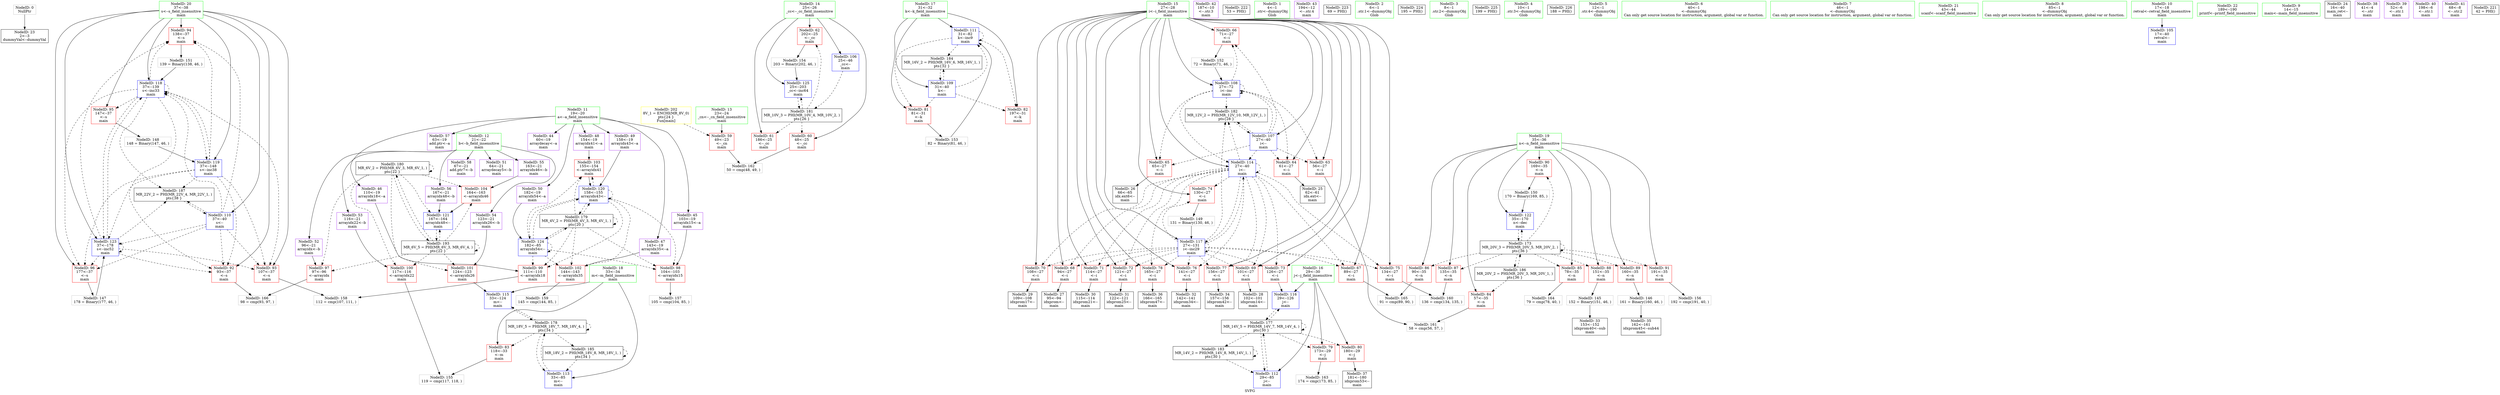digraph "SVFG" {
	label="SVFG";

	Node0x559d05cdca00 [shape=record,color=grey,label="{NodeID: 0\nNullPtr}"];
	Node0x559d05cdca00 -> Node0x559d05cdc0c0[style=solid];
	Node0x559d05d0cf90 [shape=record,color=black,label="{NodeID: 180\nMR_6V_2 = PHI(MR_6V_3, MR_6V_1, )\npts\{22 \}\n}"];
	Node0x559d05d0cf90 -> Node0x559d05cfa630[style=dashed];
	Node0x559d05d0cf90 -> Node0x559d05cfa8a0[style=dashed];
	Node0x559d05d0cf90 -> Node0x559d05cfa970[style=dashed];
	Node0x559d05d0cf90 -> Node0x559d05cfabe0[style=dashed];
	Node0x559d05d0cf90 -> Node0x559d05d000f0[style=dashed];
	Node0x559d05d0cf90 -> Node0x559d05d0cf90[style=dashed];
	Node0x559d05d0cf90 -> Node0x559d05cfe590[style=dashed];
	Node0x559d05cfa630 [shape=record,color=red,label="{NodeID: 97\n97\<--96\n\<--arrayidx\nmain\n}"];
	Node0x559d05cfa630 -> Node0x559d05d03260[style=solid];
	Node0x559d05cf95f0 [shape=record,color=green,label="{NodeID: 14\n25\<--26\n_cc\<--_cc_field_insensitive\nmain\n}"];
	Node0x559d05cf95f0 -> Node0x559d05cfbf40[style=solid];
	Node0x559d05cf95f0 -> Node0x559d05cfc010[style=solid];
	Node0x559d05cf95f0 -> Node0x559d05cfc0e0[style=solid];
	Node0x559d05cf95f0 -> Node0x559d05cfad80[style=solid];
	Node0x559d05cf95f0 -> Node0x559d05d00430[style=solid];
	Node0x559d05cfb190 [shape=record,color=blue,label="{NodeID: 111\n31\<--82\nk\<--inc9\nmain\n}"];
	Node0x559d05cfb190 -> Node0x559d05cfd050[style=dashed];
	Node0x559d05cfb190 -> Node0x559d05cfd120[style=dashed];
	Node0x559d05cfb190 -> Node0x559d05cfb190[style=dashed];
	Node0x559d05cfb190 -> Node0x559d05d0e390[style=dashed];
	Node0x559d05cdc4d0 [shape=record,color=black,label="{NodeID: 28\n102\<--101\nidxprom14\<--\nmain\n}"];
	Node0x559d05d00430 [shape=record,color=blue,label="{NodeID: 125\n25\<--203\n_cc\<--inc64\nmain\n}"];
	Node0x559d05d00430 -> Node0x559d05d0d490[style=dashed];
	Node0x559d05cfa080 [shape=record,color=purple,label="{NodeID: 42\n187\<--10\n\<--.str.3\nmain\n}"];
	Node0x559d05b21960 [shape=record,color=black,label="{NodeID: 222\n53 = PHI()\n}"];
	Node0x559d05cfbc00 [shape=record,color=purple,label="{NodeID: 56\n167\<--21\narrayidx48\<--b\nmain\n}"];
	Node0x559d05cfbc00 -> Node0x559d05d000f0[style=solid];
	Node0x559d05d01ee0 [shape=record,color=grey,label="{NodeID: 153\n82 = Binary(81, 46, )\n}"];
	Node0x559d05d01ee0 -> Node0x559d05cfb190[style=solid];
	Node0x559d05cfc760 [shape=record,color=red,label="{NodeID: 70\n108\<--27\n\<--i\nmain\n}"];
	Node0x559d05cfc760 -> Node0x559d05cdc5a0[style=solid];
	Node0x559d05cfd2c0 [shape=record,color=red,label="{NodeID: 84\n57\<--35\n\<--n\nmain\n}"];
	Node0x559d05cfd2c0 -> Node0x559d05d02ae0[style=solid];
	Node0x559d05cdbbc0 [shape=record,color=green,label="{NodeID: 1\n4\<--1\n.str\<--dummyObj\nGlob }"];
	Node0x559d05d0d490 [shape=record,color=black,label="{NodeID: 181\nMR_10V_3 = PHI(MR_10V_4, MR_10V_2, )\npts\{26 \}\n}"];
	Node0x559d05d0d490 -> Node0x559d05cfbf40[style=dashed];
	Node0x559d05d0d490 -> Node0x559d05cfc010[style=dashed];
	Node0x559d05d0d490 -> Node0x559d05cfc0e0[style=dashed];
	Node0x559d05d0d490 -> Node0x559d05d00430[style=dashed];
	Node0x559d05cfa700 [shape=record,color=red,label="{NodeID: 98\n104\<--103\n\<--arrayidx15\nmain\n}"];
	Node0x559d05cfa700 -> Node0x559d05d024e0[style=solid];
	Node0x559d05cdcba0 [shape=record,color=green,label="{NodeID: 15\n27\<--28\ni\<--i_field_insensitive\nmain\n}"];
	Node0x559d05cdcba0 -> Node0x559d05cfc1b0[style=solid];
	Node0x559d05cdcba0 -> Node0x559d05cfc280[style=solid];
	Node0x559d05cdcba0 -> Node0x559d05cfc350[style=solid];
	Node0x559d05cdcba0 -> Node0x559d05cfc420[style=solid];
	Node0x559d05cdcba0 -> Node0x559d05cfc4f0[style=solid];
	Node0x559d05cdcba0 -> Node0x559d05cfc5c0[style=solid];
	Node0x559d05cdcba0 -> Node0x559d05cfc690[style=solid];
	Node0x559d05cdcba0 -> Node0x559d05cfc760[style=solid];
	Node0x559d05cdcba0 -> Node0x559d05cfc830[style=solid];
	Node0x559d05cdcba0 -> Node0x559d05cfc900[style=solid];
	Node0x559d05cdcba0 -> Node0x559d05cfc9d0[style=solid];
	Node0x559d05cdcba0 -> Node0x559d05cfcaa0[style=solid];
	Node0x559d05cdcba0 -> Node0x559d05cfcb70[style=solid];
	Node0x559d05cdcba0 -> Node0x559d05cfcc40[style=solid];
	Node0x559d05cdcba0 -> Node0x559d05cfcd10[style=solid];
	Node0x559d05cdcba0 -> Node0x559d05cfcde0[style=solid];
	Node0x559d05cdcba0 -> Node0x559d05cfae50[style=solid];
	Node0x559d05cdcba0 -> Node0x559d05cfaf20[style=solid];
	Node0x559d05cdcba0 -> Node0x559d05cfb400[style=solid];
	Node0x559d05cdcba0 -> Node0x559d05cffdb0[style=solid];
	Node0x559d05cfb260 [shape=record,color=blue,label="{NodeID: 112\n29\<--85\nj\<--\nmain\n}"];
	Node0x559d05cfb260 -> Node0x559d05d0c090[style=dashed];
	Node0x559d05cdc5a0 [shape=record,color=black,label="{NodeID: 29\n109\<--108\nidxprom17\<--\nmain\n}"];
	Node0x559d05cfa150 [shape=record,color=purple,label="{NodeID: 43\n194\<--12\n\<--.str.4\nmain\n}"];
	Node0x559d05d20b10 [shape=record,color=black,label="{NodeID: 223\n69 = PHI()\n}"];
	Node0x559d05cfbcd0 [shape=record,color=purple,label="{NodeID: 57\n63\<--19\nadd.ptr\<--a\nmain\n}"];
	Node0x559d05d02060 [shape=record,color=grey,label="{NodeID: 154\n203 = Binary(202, 46, )\n}"];
	Node0x559d05d02060 -> Node0x559d05d00430[style=solid];
	Node0x559d05cfc830 [shape=record,color=red,label="{NodeID: 71\n114\<--27\n\<--i\nmain\n}"];
	Node0x559d05cfc830 -> Node0x559d05cdc670[style=solid];
	Node0x559d05cfd390 [shape=record,color=red,label="{NodeID: 85\n78\<--35\n\<--n\nmain\n}"];
	Node0x559d05cfd390 -> Node0x559d05d02f60[style=solid];
	Node0x559d05cdb770 [shape=record,color=green,label="{NodeID: 2\n6\<--1\n.str.1\<--dummyObj\nGlob }"];
	Node0x559d05d0d990 [shape=record,color=black,label="{NodeID: 182\nMR_12V_2 = PHI(MR_12V_10, MR_12V_1, )\npts\{28 \}\n}"];
	Node0x559d05d0d990 -> Node0x559d05cfae50[style=dashed];
	Node0x559d05cfa7d0 [shape=record,color=red,label="{NodeID: 99\n111\<--110\n\<--arrayidx18\nmain\n}"];
	Node0x559d05cfa7d0 -> Node0x559d05d02660[style=solid];
	Node0x559d05cdcc70 [shape=record,color=green,label="{NodeID: 16\n29\<--30\nj\<--j_field_insensitive\nmain\n}"];
	Node0x559d05cdcc70 -> Node0x559d05cfceb0[style=solid];
	Node0x559d05cdcc70 -> Node0x559d05cfcf80[style=solid];
	Node0x559d05cdcc70 -> Node0x559d05cfb260[style=solid];
	Node0x559d05cdcc70 -> Node0x559d05cffce0[style=solid];
	Node0x559d05cfb330 [shape=record,color=blue,label="{NodeID: 113\n33\<--85\nm\<--\nmain\n}"];
	Node0x559d05cfb330 -> Node0x559d05d0c590[style=dashed];
	Node0x559d05cdc670 [shape=record,color=black,label="{NodeID: 30\n115\<--114\nidxprom21\<--\nmain\n}"];
	Node0x559d05cfa220 [shape=record,color=purple,label="{NodeID: 44\n60\<--19\narraydecay\<--a\nmain\n}"];
	Node0x559d05d20c10 [shape=record,color=black,label="{NodeID: 224\n195 = PHI()\n}"];
	Node0x559d05cfbda0 [shape=record,color=purple,label="{NodeID: 58\n67\<--21\nadd.ptr7\<--b\nmain\n}"];
	Node0x559d05d021e0 [shape=record,color=grey,label="{NodeID: 155\n119 = cmp(117, 118, )\n}"];
	Node0x559d05cfc900 [shape=record,color=red,label="{NodeID: 72\n121\<--27\n\<--i\nmain\n}"];
	Node0x559d05cfc900 -> Node0x559d05cdc740[style=solid];
	Node0x559d05cfd460 [shape=record,color=red,label="{NodeID: 86\n90\<--35\n\<--n\nmain\n}"];
	Node0x559d05cfd460 -> Node0x559d05d030e0[style=solid];
	Node0x559d05cdcec0 [shape=record,color=green,label="{NodeID: 3\n8\<--1\n.str.2\<--dummyObj\nGlob }"];
	Node0x559d05d0de90 [shape=record,color=black,label="{NodeID: 183\nMR_14V_2 = PHI(MR_14V_8, MR_14V_1, )\npts\{30 \}\n}"];
	Node0x559d05d0de90 -> Node0x559d05cfb260[style=dashed];
	Node0x559d05d0de90 -> Node0x559d05d0de90[style=dashed];
	Node0x559d05cfa8a0 [shape=record,color=red,label="{NodeID: 100\n117\<--116\n\<--arrayidx22\nmain\n}"];
	Node0x559d05cfa8a0 -> Node0x559d05d021e0[style=solid];
	Node0x559d05cdcd40 [shape=record,color=green,label="{NodeID: 17\n31\<--32\nk\<--k_field_insensitive\nmain\n}"];
	Node0x559d05cdcd40 -> Node0x559d05cfd050[style=solid];
	Node0x559d05cdcd40 -> Node0x559d05cfd120[style=solid];
	Node0x559d05cdcd40 -> Node0x559d05cfaff0[style=solid];
	Node0x559d05cdcd40 -> Node0x559d05cfb190[style=solid];
	Node0x559d05cfb400 [shape=record,color=blue,label="{NodeID: 114\n27\<--40\ni\<--\nmain\n}"];
	Node0x559d05cfb400 -> Node0x559d05cfc4f0[style=dashed];
	Node0x559d05cfb400 -> Node0x559d05cfc5c0[style=dashed];
	Node0x559d05cfb400 -> Node0x559d05cfc690[style=dashed];
	Node0x559d05cfb400 -> Node0x559d05cfc760[style=dashed];
	Node0x559d05cfb400 -> Node0x559d05cfc830[style=dashed];
	Node0x559d05cfb400 -> Node0x559d05cfc900[style=dashed];
	Node0x559d05cfb400 -> Node0x559d05cfc9d0[style=dashed];
	Node0x559d05cfb400 -> Node0x559d05cfcaa0[style=dashed];
	Node0x559d05cfb400 -> Node0x559d05cfcb70[style=dashed];
	Node0x559d05cfb400 -> Node0x559d05cfcc40[style=dashed];
	Node0x559d05cfb400 -> Node0x559d05cfcd10[style=dashed];
	Node0x559d05cfb400 -> Node0x559d05cfcde0[style=dashed];
	Node0x559d05cfb400 -> Node0x559d05cfb400[style=dashed];
	Node0x559d05cfb400 -> Node0x559d05cffdb0[style=dashed];
	Node0x559d05cfb400 -> Node0x559d05d0d990[style=dashed];
	Node0x559d05cdc740 [shape=record,color=black,label="{NodeID: 31\n122\<--121\nidxprom25\<--\nmain\n}"];
	Node0x559d05cfa2f0 [shape=record,color=purple,label="{NodeID: 45\n103\<--19\narrayidx15\<--a\nmain\n}"];
	Node0x559d05cfa2f0 -> Node0x559d05cfa700[style=solid];
	Node0x559d05d20d10 [shape=record,color=black,label="{NodeID: 225\n199 = PHI()\n}"];
	Node0x559d05cfbe70 [shape=record,color=red,label="{NodeID: 59\n49\<--23\n\<--_cn\nmain\n}"];
	Node0x559d05cfbe70 -> Node0x559d05d02c60[style=solid];
	Node0x559d05d02360 [shape=record,color=grey,label="{NodeID: 156\n192 = cmp(191, 40, )\n}"];
	Node0x559d05cfc9d0 [shape=record,color=red,label="{NodeID: 73\n126\<--27\n\<--i\nmain\n}"];
	Node0x559d05cfc9d0 -> Node0x559d05cffce0[style=solid];
	Node0x559d05cfd530 [shape=record,color=red,label="{NodeID: 87\n135\<--35\n\<--n\nmain\n}"];
	Node0x559d05cfd530 -> Node0x559d05d02960[style=solid];
	Node0x559d05cdcf50 [shape=record,color=green,label="{NodeID: 4\n10\<--1\n.str.3\<--dummyObj\nGlob }"];
	Node0x559d05d0e390 [shape=record,color=black,label="{NodeID: 184\nMR_16V_2 = PHI(MR_16V_6, MR_16V_1, )\npts\{32 \}\n}"];
	Node0x559d05d0e390 -> Node0x559d05cfaff0[style=dashed];
	Node0x559d05cfa970 [shape=record,color=red,label="{NodeID: 101\n124\<--123\n\<--arrayidx26\nmain\n}"];
	Node0x559d05cfa970 -> Node0x559d05cfb4d0[style=solid];
	Node0x559d05cdbcb0 [shape=record,color=green,label="{NodeID: 18\n33\<--34\nm\<--m_field_insensitive\nmain\n}"];
	Node0x559d05cdbcb0 -> Node0x559d05cfd1f0[style=solid];
	Node0x559d05cdbcb0 -> Node0x559d05cfb330[style=solid];
	Node0x559d05cdbcb0 -> Node0x559d05cfb4d0[style=solid];
	Node0x559d05cfb4d0 [shape=record,color=blue,label="{NodeID: 115\n33\<--124\nm\<--\nmain\n}"];
	Node0x559d05cfb4d0 -> Node0x559d05d0c590[style=dashed];
	Node0x559d05cdc810 [shape=record,color=black,label="{NodeID: 32\n142\<--141\nidxprom34\<--\nmain\n}"];
	Node0x559d05cfa3c0 [shape=record,color=purple,label="{NodeID: 46\n110\<--19\narrayidx18\<--a\nmain\n}"];
	Node0x559d05cfa3c0 -> Node0x559d05cfa7d0[style=solid];
	Node0x559d05d20e10 [shape=record,color=black,label="{NodeID: 226\n188 = PHI()\n}"];
	Node0x559d05cfbf40 [shape=record,color=red,label="{NodeID: 60\n48\<--25\n\<--_cc\nmain\n}"];
	Node0x559d05cfbf40 -> Node0x559d05d02c60[style=solid];
	Node0x559d05d024e0 [shape=record,color=grey,label="{NodeID: 157\n105 = cmp(104, 85, )\n}"];
	Node0x559d05cfcaa0 [shape=record,color=red,label="{NodeID: 74\n130\<--27\n\<--i\nmain\n}"];
	Node0x559d05cfcaa0 -> Node0x559d05d018e0[style=solid];
	Node0x559d05cfd600 [shape=record,color=red,label="{NodeID: 88\n151\<--35\n\<--n\nmain\n}"];
	Node0x559d05cfd600 -> Node0x559d05d012e0[style=solid];
	Node0x559d05cf9110 [shape=record,color=green,label="{NodeID: 5\n12\<--1\n.str.4\<--dummyObj\nGlob }"];
	Node0x559d05d0e890 [shape=record,color=black,label="{NodeID: 185\nMR_18V_2 = PHI(MR_18V_8, MR_18V_1, )\npts\{34 \}\n}"];
	Node0x559d05d0e890 -> Node0x559d05cfb330[style=dashed];
	Node0x559d05d0e890 -> Node0x559d05d0e890[style=dashed];
	Node0x559d05cfaa40 [shape=record,color=red,label="{NodeID: 102\n144\<--143\n\<--arrayidx35\nmain\n}"];
	Node0x559d05cfaa40 -> Node0x559d05d027e0[style=solid];
	Node0x559d05cdbd80 [shape=record,color=green,label="{NodeID: 19\n35\<--36\nn\<--n_field_insensitive\nmain\n}"];
	Node0x559d05cdbd80 -> Node0x559d05cfd2c0[style=solid];
	Node0x559d05cdbd80 -> Node0x559d05cfd390[style=solid];
	Node0x559d05cdbd80 -> Node0x559d05cfd460[style=solid];
	Node0x559d05cdbd80 -> Node0x559d05cfd530[style=solid];
	Node0x559d05cdbd80 -> Node0x559d05cfd600[style=solid];
	Node0x559d05cdbd80 -> Node0x559d05cfd6d0[style=solid];
	Node0x559d05cdbd80 -> Node0x559d05cfd7a0[style=solid];
	Node0x559d05cdbd80 -> Node0x559d05cfd870[style=solid];
	Node0x559d05cdbd80 -> Node0x559d05d001c0[style=solid];
	Node0x559d05cffce0 [shape=record,color=blue,label="{NodeID: 116\n29\<--126\nj\<--\nmain\n}"];
	Node0x559d05cffce0 -> Node0x559d05d0c090[style=dashed];
	Node0x559d05cf9a30 [shape=record,color=black,label="{NodeID: 33\n153\<--152\nidxprom40\<--sub\nmain\n}"];
	Node0x559d05cfa490 [shape=record,color=purple,label="{NodeID: 47\n143\<--19\narrayidx35\<--a\nmain\n}"];
	Node0x559d05cfa490 -> Node0x559d05cfaa40[style=solid];
	Node0x559d05cfc010 [shape=record,color=red,label="{NodeID: 61\n186\<--25\n\<--_cc\nmain\n}"];
	Node0x559d05d02660 [shape=record,color=grey,label="{NodeID: 158\n112 = cmp(107, 111, )\n}"];
	Node0x559d05cfcb70 [shape=record,color=red,label="{NodeID: 75\n134\<--27\n\<--i\nmain\n}"];
	Node0x559d05cfcb70 -> Node0x559d05d02960[style=solid];
	Node0x559d05cfd6d0 [shape=record,color=red,label="{NodeID: 89\n160\<--35\n\<--n\nmain\n}"];
	Node0x559d05cfd6d0 -> Node0x559d05d01460[style=solid];
	Node0x559d05cf91a0 [shape=record,color=green,label="{NodeID: 6\n40\<--1\n\<--dummyObj\nCan only get source location for instruction, argument, global var or function.}"];
	Node0x559d05d0ed90 [shape=record,color=black,label="{NodeID: 186\nMR_20V_2 = PHI(MR_20V_3, MR_20V_1, )\npts\{36 \}\n}"];
	Node0x559d05d0ed90 -> Node0x559d05cfd2c0[style=dashed];
	Node0x559d05d0ed90 -> Node0x559d05d0ac90[style=dashed];
	Node0x559d05cfab10 [shape=record,color=red,label="{NodeID: 103\n155\<--154\n\<--arrayidx41\nmain\n}"];
	Node0x559d05cfab10 -> Node0x559d05d00020[style=solid];
	Node0x559d05cdbe50 [shape=record,color=green,label="{NodeID: 20\n37\<--38\ns\<--s_field_insensitive\nmain\n}"];
	Node0x559d05cdbe50 -> Node0x559d05cfd940[style=solid];
	Node0x559d05cdbe50 -> Node0x559d05cfda10[style=solid];
	Node0x559d05cdbe50 -> Node0x559d05cfdae0[style=solid];
	Node0x559d05cdbe50 -> Node0x559d05cfdbb0[style=solid];
	Node0x559d05cdbe50 -> Node0x559d05cfa560[style=solid];
	Node0x559d05cdbe50 -> Node0x559d05cfb0c0[style=solid];
	Node0x559d05cdbe50 -> Node0x559d05cffe80[style=solid];
	Node0x559d05cdbe50 -> Node0x559d05cfff50[style=solid];
	Node0x559d05cdbe50 -> Node0x559d05d00290[style=solid];
	Node0x559d05cffdb0 [shape=record,color=blue,label="{NodeID: 117\n27\<--131\ni\<--inc29\nmain\n}"];
	Node0x559d05cffdb0 -> Node0x559d05cfc4f0[style=dashed];
	Node0x559d05cffdb0 -> Node0x559d05cfc5c0[style=dashed];
	Node0x559d05cffdb0 -> Node0x559d05cfc690[style=dashed];
	Node0x559d05cffdb0 -> Node0x559d05cfc760[style=dashed];
	Node0x559d05cffdb0 -> Node0x559d05cfc830[style=dashed];
	Node0x559d05cffdb0 -> Node0x559d05cfc900[style=dashed];
	Node0x559d05cffdb0 -> Node0x559d05cfc9d0[style=dashed];
	Node0x559d05cffdb0 -> Node0x559d05cfcaa0[style=dashed];
	Node0x559d05cffdb0 -> Node0x559d05cfcb70[style=dashed];
	Node0x559d05cffdb0 -> Node0x559d05cfcc40[style=dashed];
	Node0x559d05cffdb0 -> Node0x559d05cfcd10[style=dashed];
	Node0x559d05cffdb0 -> Node0x559d05cfcde0[style=dashed];
	Node0x559d05cffdb0 -> Node0x559d05cfb400[style=dashed];
	Node0x559d05cffdb0 -> Node0x559d05cffdb0[style=dashed];
	Node0x559d05cffdb0 -> Node0x559d05d0d990[style=dashed];
	Node0x559d05cf9ac0 [shape=record,color=black,label="{NodeID: 34\n157\<--156\nidxprom42\<--\nmain\n}"];
	Node0x559d05cfb580 [shape=record,color=purple,label="{NodeID: 48\n154\<--19\narrayidx41\<--a\nmain\n}"];
	Node0x559d05cfb580 -> Node0x559d05cfab10[style=solid];
	Node0x559d05d012e0 [shape=record,color=grey,label="{NodeID: 145\n152 = Binary(151, 46, )\n}"];
	Node0x559d05d012e0 -> Node0x559d05cf9a30[style=solid];
	Node0x559d05cfc0e0 [shape=record,color=red,label="{NodeID: 62\n202\<--25\n\<--_cc\nmain\n}"];
	Node0x559d05cfc0e0 -> Node0x559d05d02060[style=solid];
	Node0x559d05d027e0 [shape=record,color=grey,label="{NodeID: 159\n145 = cmp(144, 85, )\n}"];
	Node0x559d05cfcc40 [shape=record,color=red,label="{NodeID: 76\n141\<--27\n\<--i\nmain\n}"];
	Node0x559d05cfcc40 -> Node0x559d05cdc810[style=solid];
	Node0x559d05d0ac90 [shape=record,color=black,label="{NodeID: 173\nMR_20V_3 = PHI(MR_20V_5, MR_20V_2, )\npts\{36 \}\n}"];
	Node0x559d05d0ac90 -> Node0x559d05cfd390[style=dashed];
	Node0x559d05d0ac90 -> Node0x559d05cfd460[style=dashed];
	Node0x559d05d0ac90 -> Node0x559d05cfd530[style=dashed];
	Node0x559d05d0ac90 -> Node0x559d05cfd600[style=dashed];
	Node0x559d05d0ac90 -> Node0x559d05cfd6d0[style=dashed];
	Node0x559d05d0ac90 -> Node0x559d05cfd7a0[style=dashed];
	Node0x559d05d0ac90 -> Node0x559d05cfd870[style=dashed];
	Node0x559d05d0ac90 -> Node0x559d05d001c0[style=dashed];
	Node0x559d05d0ac90 -> Node0x559d05d0ac90[style=dashed];
	Node0x559d05d0ac90 -> Node0x559d05d0ed90[style=dashed];
	Node0x559d05cfd7a0 [shape=record,color=red,label="{NodeID: 90\n169\<--35\n\<--n\nmain\n}"];
	Node0x559d05cfd7a0 -> Node0x559d05d01a60[style=solid];
	Node0x559d05cdb8c0 [shape=record,color=green,label="{NodeID: 7\n46\<--1\n\<--dummyObj\nCan only get source location for instruction, argument, global var or function.}"];
	Node0x559d05d0f290 [shape=record,color=black,label="{NodeID: 187\nMR_22V_2 = PHI(MR_22V_4, MR_22V_1, )\npts\{38 \}\n}"];
	Node0x559d05d0f290 -> Node0x559d05cfb0c0[style=dashed];
	Node0x559d05cfabe0 [shape=record,color=red,label="{NodeID: 104\n164\<--163\n\<--arrayidx46\nmain\n}"];
	Node0x559d05cfabe0 -> Node0x559d05d000f0[style=solid];
	Node0x559d05cdbf20 [shape=record,color=green,label="{NodeID: 21\n43\<--44\nscanf\<--scanf_field_insensitive\n}"];
	Node0x559d05cffe80 [shape=record,color=blue,label="{NodeID: 118\n37\<--139\ns\<--inc33\nmain\n}"];
	Node0x559d05cffe80 -> Node0x559d05cfd940[style=dashed];
	Node0x559d05cffe80 -> Node0x559d05cfda10[style=dashed];
	Node0x559d05cffe80 -> Node0x559d05cfdae0[style=dashed];
	Node0x559d05cffe80 -> Node0x559d05cfdbb0[style=dashed];
	Node0x559d05cffe80 -> Node0x559d05cfa560[style=dashed];
	Node0x559d05cffe80 -> Node0x559d05cffe80[style=dashed];
	Node0x559d05cffe80 -> Node0x559d05cfff50[style=dashed];
	Node0x559d05cffe80 -> Node0x559d05d00290[style=dashed];
	Node0x559d05cffe80 -> Node0x559d05d0f290[style=dashed];
	Node0x559d05cf9b50 [shape=record,color=black,label="{NodeID: 35\n162\<--161\nidxprom45\<--sub44\nmain\n}"];
	Node0x559d05cfb650 [shape=record,color=purple,label="{NodeID: 49\n158\<--19\narrayidx43\<--a\nmain\n}"];
	Node0x559d05cfb650 -> Node0x559d05d00020[style=solid];
	Node0x559d05d01460 [shape=record,color=grey,label="{NodeID: 146\n161 = Binary(160, 46, )\n}"];
	Node0x559d05d01460 -> Node0x559d05cf9b50[style=solid];
	Node0x559d05cfc1b0 [shape=record,color=red,label="{NodeID: 63\n56\<--27\n\<--i\nmain\n}"];
	Node0x559d05cfc1b0 -> Node0x559d05d02ae0[style=solid];
	Node0x559d05d02960 [shape=record,color=grey,label="{NodeID: 160\n136 = cmp(134, 135, )\n}"];
	Node0x559d05cfcd10 [shape=record,color=red,label="{NodeID: 77\n156\<--27\n\<--i\nmain\n}"];
	Node0x559d05cfcd10 -> Node0x559d05cf9ac0[style=solid];
	Node0x559d05cfd870 [shape=record,color=red,label="{NodeID: 91\n191\<--35\n\<--n\nmain\n}"];
	Node0x559d05cfd870 -> Node0x559d05d02360[style=solid];
	Node0x559d05cdb950 [shape=record,color=green,label="{NodeID: 8\n85\<--1\n\<--dummyObj\nCan only get source location for instruction, argument, global var or function.}"];
	Node0x559d05cfacb0 [shape=record,color=blue,label="{NodeID: 105\n17\<--40\nretval\<--\nmain\n}"];
	Node0x559d05cdbff0 [shape=record,color=green,label="{NodeID: 22\n189\<--190\nprintf\<--printf_field_insensitive\n}"];
	Node0x559d05d14f90 [shape=record,color=yellow,style=double,label="{NodeID: 202\n8V_1 = ENCHI(MR_8V_0)\npts\{24 \}\nFun[main]}"];
	Node0x559d05d14f90 -> Node0x559d05cfbe70[style=dashed];
	Node0x559d05cfff50 [shape=record,color=blue,label="{NodeID: 119\n37\<--148\ns\<--inc38\nmain\n}"];
	Node0x559d05cfff50 -> Node0x559d05cfd940[style=dashed];
	Node0x559d05cfff50 -> Node0x559d05cfda10[style=dashed];
	Node0x559d05cfff50 -> Node0x559d05cfdae0[style=dashed];
	Node0x559d05cfff50 -> Node0x559d05cfa560[style=dashed];
	Node0x559d05cfff50 -> Node0x559d05cffe80[style=dashed];
	Node0x559d05cfff50 -> Node0x559d05d00290[style=dashed];
	Node0x559d05cfff50 -> Node0x559d05d0f290[style=dashed];
	Node0x559d05cf9be0 [shape=record,color=black,label="{NodeID: 36\n166\<--165\nidxprom47\<--\nmain\n}"];
	Node0x559d05cfb720 [shape=record,color=purple,label="{NodeID: 50\n182\<--19\narrayidx54\<--a\nmain\n}"];
	Node0x559d05cfb720 -> Node0x559d05d00360[style=solid];
	Node0x559d05d015e0 [shape=record,color=grey,label="{NodeID: 147\n178 = Binary(177, 46, )\n}"];
	Node0x559d05d015e0 -> Node0x559d05d00290[style=solid];
	Node0x559d05cfc280 [shape=record,color=red,label="{NodeID: 64\n61\<--27\n\<--i\nmain\n}"];
	Node0x559d05cfc280 -> Node0x559d05cdc260[style=solid];
	Node0x559d05d02ae0 [shape=record,color=grey,label="{NodeID: 161\n58 = cmp(56, 57, )\n}"];
	Node0x559d05cfcde0 [shape=record,color=red,label="{NodeID: 78\n165\<--27\n\<--i\nmain\n}"];
	Node0x559d05cfcde0 -> Node0x559d05cf9be0[style=solid];
	Node0x559d05cfd940 [shape=record,color=red,label="{NodeID: 92\n93\<--37\n\<--s\nmain\n}"];
	Node0x559d05cfd940 -> Node0x559d05d03260[style=solid];
	Node0x559d05cdb9e0 [shape=record,color=green,label="{NodeID: 9\n14\<--15\nmain\<--main_field_insensitive\n}"];
	Node0x559d05cfad80 [shape=record,color=blue,label="{NodeID: 106\n25\<--46\n_cc\<--\nmain\n}"];
	Node0x559d05cfad80 -> Node0x559d05d0d490[style=dashed];
	Node0x559d05cdc0c0 [shape=record,color=black,label="{NodeID: 23\n2\<--3\ndummyVal\<--dummyVal\n}"];
	Node0x559d05d00020 [shape=record,color=blue,label="{NodeID: 120\n158\<--155\narrayidx43\<--\nmain\n}"];
	Node0x559d05d00020 -> Node0x559d05cfa700[style=dashed];
	Node0x559d05d00020 -> Node0x559d05cfa7d0[style=dashed];
	Node0x559d05d00020 -> Node0x559d05cfaa40[style=dashed];
	Node0x559d05d00020 -> Node0x559d05cfab10[style=dashed];
	Node0x559d05d00020 -> Node0x559d05d00020[style=dashed];
	Node0x559d05d00020 -> Node0x559d05d00360[style=dashed];
	Node0x559d05d00020 -> Node0x559d05d0ca90[style=dashed];
	Node0x559d05cf9c70 [shape=record,color=black,label="{NodeID: 37\n181\<--180\nidxprom53\<--\nmain\n}"];
	Node0x559d05cfb7f0 [shape=record,color=purple,label="{NodeID: 51\n64\<--21\narraydecay5\<--b\nmain\n}"];
	Node0x559d05d01760 [shape=record,color=grey,label="{NodeID: 148\n148 = Binary(147, 46, )\n}"];
	Node0x559d05d01760 -> Node0x559d05cfff50[style=solid];
	Node0x559d05cfc350 [shape=record,color=red,label="{NodeID: 65\n65\<--27\n\<--i\nmain\n}"];
	Node0x559d05cfc350 -> Node0x559d05cdc330[style=solid];
	Node0x559d05d02c60 [shape=record,color=grey,label="{NodeID: 162\n50 = cmp(48, 49, )\n}"];
	Node0x559d05cfceb0 [shape=record,color=red,label="{NodeID: 79\n173\<--29\n\<--j\nmain\n}"];
	Node0x559d05cfceb0 -> Node0x559d05d02de0[style=solid];
	Node0x559d05cfda10 [shape=record,color=red,label="{NodeID: 93\n107\<--37\n\<--s\nmain\n}"];
	Node0x559d05cfda10 -> Node0x559d05d02660[style=solid];
	Node0x559d05cdd490 [shape=record,color=green,label="{NodeID: 10\n17\<--18\nretval\<--retval_field_insensitive\nmain\n}"];
	Node0x559d05cdd490 -> Node0x559d05cfacb0[style=solid];
	Node0x559d05cfae50 [shape=record,color=blue,label="{NodeID: 107\n27\<--40\ni\<--\nmain\n}"];
	Node0x559d05cfae50 -> Node0x559d05cfc1b0[style=dashed];
	Node0x559d05cfae50 -> Node0x559d05cfc280[style=dashed];
	Node0x559d05cfae50 -> Node0x559d05cfc350[style=dashed];
	Node0x559d05cfae50 -> Node0x559d05cfc420[style=dashed];
	Node0x559d05cfae50 -> Node0x559d05cfaf20[style=dashed];
	Node0x559d05cfae50 -> Node0x559d05cfb400[style=dashed];
	Node0x559d05cfae50 -> Node0x559d05d0d990[style=dashed];
	Node0x559d05cdc190 [shape=record,color=black,label="{NodeID: 24\n16\<--40\nmain_ret\<--\nmain\n}"];
	Node0x559d05d000f0 [shape=record,color=blue,label="{NodeID: 121\n167\<--164\narrayidx48\<--\nmain\n}"];
	Node0x559d05d000f0 -> Node0x559d05cfe590[style=dashed];
	Node0x559d05cf9d40 [shape=record,color=purple,label="{NodeID: 38\n41\<--4\n\<--.str\nmain\n}"];
	Node0x559d05cfb8c0 [shape=record,color=purple,label="{NodeID: 52\n96\<--21\narrayidx\<--b\nmain\n}"];
	Node0x559d05cfb8c0 -> Node0x559d05cfa630[style=solid];
	Node0x559d05d018e0 [shape=record,color=grey,label="{NodeID: 149\n131 = Binary(130, 46, )\n}"];
	Node0x559d05d018e0 -> Node0x559d05cffdb0[style=solid];
	Node0x559d05cfc420 [shape=record,color=red,label="{NodeID: 66\n71\<--27\n\<--i\nmain\n}"];
	Node0x559d05cfc420 -> Node0x559d05d01d60[style=solid];
	Node0x559d05d02de0 [shape=record,color=grey,label="{NodeID: 163\n174 = cmp(173, 85, )\n}"];
	Node0x559d05cfcf80 [shape=record,color=red,label="{NodeID: 80\n180\<--29\n\<--j\nmain\n}"];
	Node0x559d05cfcf80 -> Node0x559d05cf9c70[style=solid];
	Node0x559d05d0c090 [shape=record,color=black,label="{NodeID: 177\nMR_14V_5 = PHI(MR_14V_7, MR_14V_4, )\npts\{30 \}\n}"];
	Node0x559d05d0c090 -> Node0x559d05cfceb0[style=dashed];
	Node0x559d05d0c090 -> Node0x559d05cfcf80[style=dashed];
	Node0x559d05d0c090 -> Node0x559d05cfb260[style=dashed];
	Node0x559d05d0c090 -> Node0x559d05cffce0[style=dashed];
	Node0x559d05d0c090 -> Node0x559d05d0c090[style=dashed];
	Node0x559d05d0c090 -> Node0x559d05d0de90[style=dashed];
	Node0x559d05cfdae0 [shape=record,color=red,label="{NodeID: 94\n138\<--37\n\<--s\nmain\n}"];
	Node0x559d05cfdae0 -> Node0x559d05d01be0[style=solid];
	Node0x559d05cdd520 [shape=record,color=green,label="{NodeID: 11\n19\<--20\na\<--a_field_insensitive\nmain\n}"];
	Node0x559d05cdd520 -> Node0x559d05cfa220[style=solid];
	Node0x559d05cdd520 -> Node0x559d05cfa2f0[style=solid];
	Node0x559d05cdd520 -> Node0x559d05cfa3c0[style=solid];
	Node0x559d05cdd520 -> Node0x559d05cfa490[style=solid];
	Node0x559d05cdd520 -> Node0x559d05cfb580[style=solid];
	Node0x559d05cdd520 -> Node0x559d05cfb650[style=solid];
	Node0x559d05cdd520 -> Node0x559d05cfb720[style=solid];
	Node0x559d05cdd520 -> Node0x559d05cfbcd0[style=solid];
	Node0x559d05cfaf20 [shape=record,color=blue,label="{NodeID: 108\n27\<--72\ni\<--inc\nmain\n}"];
	Node0x559d05cfaf20 -> Node0x559d05cfc1b0[style=dashed];
	Node0x559d05cfaf20 -> Node0x559d05cfc280[style=dashed];
	Node0x559d05cfaf20 -> Node0x559d05cfc350[style=dashed];
	Node0x559d05cfaf20 -> Node0x559d05cfc420[style=dashed];
	Node0x559d05cfaf20 -> Node0x559d05cfaf20[style=dashed];
	Node0x559d05cfaf20 -> Node0x559d05cfb400[style=dashed];
	Node0x559d05cfaf20 -> Node0x559d05d0d990[style=dashed];
	Node0x559d05cdc260 [shape=record,color=black,label="{NodeID: 25\n62\<--61\nidx.ext\<--\nmain\n}"];
	Node0x559d05d001c0 [shape=record,color=blue,label="{NodeID: 122\n35\<--170\nn\<--dec\nmain\n}"];
	Node0x559d05d001c0 -> Node0x559d05d0ac90[style=dashed];
	Node0x559d05cf9e10 [shape=record,color=purple,label="{NodeID: 39\n52\<--6\n\<--.str.1\nmain\n}"];
	Node0x559d05cfb990 [shape=record,color=purple,label="{NodeID: 53\n116\<--21\narrayidx22\<--b\nmain\n}"];
	Node0x559d05cfb990 -> Node0x559d05cfa8a0[style=solid];
	Node0x559d05d01a60 [shape=record,color=grey,label="{NodeID: 150\n170 = Binary(169, 85, )\n}"];
	Node0x559d05d01a60 -> Node0x559d05d001c0[style=solid];
	Node0x559d05cfc4f0 [shape=record,color=red,label="{NodeID: 67\n89\<--27\n\<--i\nmain\n}"];
	Node0x559d05cfc4f0 -> Node0x559d05d030e0[style=solid];
	Node0x559d05d02f60 [shape=record,color=grey,label="{NodeID: 164\n79 = cmp(78, 40, )\n}"];
	Node0x559d05cfd050 [shape=record,color=red,label="{NodeID: 81\n81\<--31\n\<--k\nmain\n}"];
	Node0x559d05cfd050 -> Node0x559d05d01ee0[style=solid];
	Node0x559d05d0c590 [shape=record,color=black,label="{NodeID: 178\nMR_18V_5 = PHI(MR_18V_7, MR_18V_4, )\npts\{34 \}\n}"];
	Node0x559d05d0c590 -> Node0x559d05cfd1f0[style=dashed];
	Node0x559d05d0c590 -> Node0x559d05cfb330[style=dashed];
	Node0x559d05d0c590 -> Node0x559d05cfb4d0[style=dashed];
	Node0x559d05d0c590 -> Node0x559d05d0c590[style=dashed];
	Node0x559d05d0c590 -> Node0x559d05d0e890[style=dashed];
	Node0x559d05cfdbb0 [shape=record,color=red,label="{NodeID: 95\n147\<--37\n\<--s\nmain\n}"];
	Node0x559d05cfdbb0 -> Node0x559d05d01760[style=solid];
	Node0x559d05cf9450 [shape=record,color=green,label="{NodeID: 12\n21\<--22\nb\<--b_field_insensitive\nmain\n}"];
	Node0x559d05cf9450 -> Node0x559d05cfb7f0[style=solid];
	Node0x559d05cf9450 -> Node0x559d05cfb8c0[style=solid];
	Node0x559d05cf9450 -> Node0x559d05cfb990[style=solid];
	Node0x559d05cf9450 -> Node0x559d05cfba60[style=solid];
	Node0x559d05cf9450 -> Node0x559d05cfbb30[style=solid];
	Node0x559d05cf9450 -> Node0x559d05cfbc00[style=solid];
	Node0x559d05cf9450 -> Node0x559d05cfbda0[style=solid];
	Node0x559d05cfaff0 [shape=record,color=blue,label="{NodeID: 109\n31\<--40\nk\<--\nmain\n}"];
	Node0x559d05cfaff0 -> Node0x559d05cfd050[style=dashed];
	Node0x559d05cfaff0 -> Node0x559d05cfd120[style=dashed];
	Node0x559d05cfaff0 -> Node0x559d05cfb190[style=dashed];
	Node0x559d05cfaff0 -> Node0x559d05d0e390[style=dashed];
	Node0x559d05cdc330 [shape=record,color=black,label="{NodeID: 26\n66\<--65\nidx.ext6\<--\nmain\n}"];
	Node0x559d05d00290 [shape=record,color=blue,label="{NodeID: 123\n37\<--178\ns\<--inc52\nmain\n}"];
	Node0x559d05d00290 -> Node0x559d05cfd940[style=dashed];
	Node0x559d05d00290 -> Node0x559d05cfda10[style=dashed];
	Node0x559d05d00290 -> Node0x559d05cfdae0[style=dashed];
	Node0x559d05d00290 -> Node0x559d05cfa560[style=dashed];
	Node0x559d05d00290 -> Node0x559d05cffe80[style=dashed];
	Node0x559d05d00290 -> Node0x559d05d00290[style=dashed];
	Node0x559d05d00290 -> Node0x559d05d0f290[style=dashed];
	Node0x559d05cf9ee0 [shape=record,color=purple,label="{NodeID: 40\n198\<--6\n\<--.str.1\nmain\n}"];
	Node0x559d05cfba60 [shape=record,color=purple,label="{NodeID: 54\n123\<--21\narrayidx26\<--b\nmain\n}"];
	Node0x559d05cfba60 -> Node0x559d05cfa970[style=solid];
	Node0x559d05d01be0 [shape=record,color=grey,label="{NodeID: 151\n139 = Binary(138, 46, )\n}"];
	Node0x559d05d01be0 -> Node0x559d05cffe80[style=solid];
	Node0x559d05cfc5c0 [shape=record,color=red,label="{NodeID: 68\n94\<--27\n\<--i\nmain\n}"];
	Node0x559d05cfc5c0 -> Node0x559d05cdc400[style=solid];
	Node0x559d05d030e0 [shape=record,color=grey,label="{NodeID: 165\n91 = cmp(89, 90, )\n}"];
	Node0x559d05cfd120 [shape=record,color=red,label="{NodeID: 82\n197\<--31\n\<--k\nmain\n}"];
	Node0x559d05d0ca90 [shape=record,color=black,label="{NodeID: 179\nMR_4V_2 = PHI(MR_4V_3, MR_4V_1, )\npts\{20 \}\n}"];
	Node0x559d05d0ca90 -> Node0x559d05cfa700[style=dashed];
	Node0x559d05d0ca90 -> Node0x559d05cfa7d0[style=dashed];
	Node0x559d05d0ca90 -> Node0x559d05cfaa40[style=dashed];
	Node0x559d05d0ca90 -> Node0x559d05cfab10[style=dashed];
	Node0x559d05d0ca90 -> Node0x559d05d00020[style=dashed];
	Node0x559d05d0ca90 -> Node0x559d05d00360[style=dashed];
	Node0x559d05d0ca90 -> Node0x559d05d0ca90[style=dashed];
	Node0x559d05cfa560 [shape=record,color=red,label="{NodeID: 96\n177\<--37\n\<--s\nmain\n}"];
	Node0x559d05cfa560 -> Node0x559d05d015e0[style=solid];
	Node0x559d05cf9520 [shape=record,color=green,label="{NodeID: 13\n23\<--24\n_cn\<--_cn_field_insensitive\nmain\n}"];
	Node0x559d05cf9520 -> Node0x559d05cfbe70[style=solid];
	Node0x559d05cfe590 [shape=record,color=black,label="{NodeID: 193\nMR_6V_5 = PHI(MR_6V_3, MR_6V_4, )\npts\{22 \}\n}"];
	Node0x559d05cfe590 -> Node0x559d05cfa630[style=dashed];
	Node0x559d05cfe590 -> Node0x559d05cfa8a0[style=dashed];
	Node0x559d05cfe590 -> Node0x559d05cfa970[style=dashed];
	Node0x559d05cfe590 -> Node0x559d05cfabe0[style=dashed];
	Node0x559d05cfe590 -> Node0x559d05d000f0[style=dashed];
	Node0x559d05cfe590 -> Node0x559d05d0cf90[style=dashed];
	Node0x559d05cfe590 -> Node0x559d05cfe590[style=dashed];
	Node0x559d05cfb0c0 [shape=record,color=blue,label="{NodeID: 110\n37\<--40\ns\<--\nmain\n}"];
	Node0x559d05cfb0c0 -> Node0x559d05cfd940[style=dashed];
	Node0x559d05cfb0c0 -> Node0x559d05cfda10[style=dashed];
	Node0x559d05cfb0c0 -> Node0x559d05cfdae0[style=dashed];
	Node0x559d05cfb0c0 -> Node0x559d05cfa560[style=dashed];
	Node0x559d05cfb0c0 -> Node0x559d05cffe80[style=dashed];
	Node0x559d05cfb0c0 -> Node0x559d05d00290[style=dashed];
	Node0x559d05cfb0c0 -> Node0x559d05d0f290[style=dashed];
	Node0x559d05cdc400 [shape=record,color=black,label="{NodeID: 27\n95\<--94\nidxprom\<--\nmain\n}"];
	Node0x559d05d00360 [shape=record,color=blue,label="{NodeID: 124\n182\<--85\narrayidx54\<--\nmain\n}"];
	Node0x559d05d00360 -> Node0x559d05cfa700[style=dashed];
	Node0x559d05d00360 -> Node0x559d05cfa7d0[style=dashed];
	Node0x559d05d00360 -> Node0x559d05cfaa40[style=dashed];
	Node0x559d05d00360 -> Node0x559d05cfab10[style=dashed];
	Node0x559d05d00360 -> Node0x559d05d00020[style=dashed];
	Node0x559d05d00360 -> Node0x559d05d00360[style=dashed];
	Node0x559d05d00360 -> Node0x559d05d0ca90[style=dashed];
	Node0x559d05cf9fb0 [shape=record,color=purple,label="{NodeID: 41\n68\<--8\n\<--.str.2\nmain\n}"];
	Node0x559d05b1de30 [shape=record,color=black,label="{NodeID: 221\n42 = PHI()\n}"];
	Node0x559d05cfbb30 [shape=record,color=purple,label="{NodeID: 55\n163\<--21\narrayidx46\<--b\nmain\n}"];
	Node0x559d05cfbb30 -> Node0x559d05cfabe0[style=solid];
	Node0x559d05d01d60 [shape=record,color=grey,label="{NodeID: 152\n72 = Binary(71, 46, )\n}"];
	Node0x559d05d01d60 -> Node0x559d05cfaf20[style=solid];
	Node0x559d05cfc690 [shape=record,color=red,label="{NodeID: 69\n101\<--27\n\<--i\nmain\n}"];
	Node0x559d05cfc690 -> Node0x559d05cdc4d0[style=solid];
	Node0x559d05d03260 [shape=record,color=grey,label="{NodeID: 166\n98 = cmp(93, 97, )\n}"];
	Node0x559d05cfd1f0 [shape=record,color=red,label="{NodeID: 83\n118\<--33\n\<--m\nmain\n}"];
	Node0x559d05cfd1f0 -> Node0x559d05d021e0[style=solid];
}
